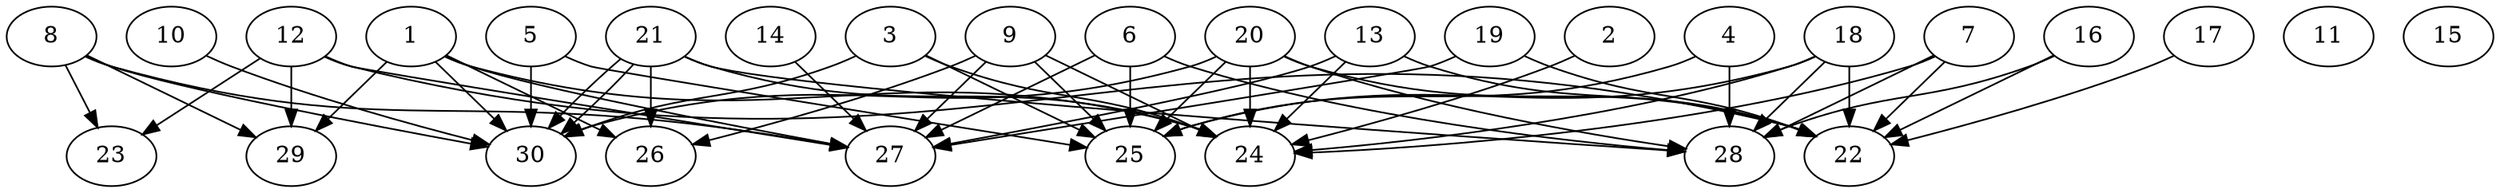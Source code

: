 // DAG automatically generated by daggen at Thu Oct  3 14:04:19 2019
// ./daggen --dot -n 30 --ccr 0.4 --fat 0.9 --regular 0.5 --density 0.5 --mindata 5242880 --maxdata 52428800 
digraph G {
  1 [size="21829120", alpha="0.07", expect_size="8731648"] 
  1 -> 24 [size ="8731648"]
  1 -> 26 [size ="8731648"]
  1 -> 27 [size ="8731648"]
  1 -> 29 [size ="8731648"]
  1 -> 30 [size ="8731648"]
  2 [size="25333760", alpha="0.08", expect_size="10133504"] 
  2 -> 24 [size ="10133504"]
  3 [size="75491840", alpha="0.13", expect_size="30196736"] 
  3 -> 24 [size ="30196736"]
  3 -> 25 [size ="30196736"]
  3 -> 30 [size ="30196736"]
  4 [size="84154880", alpha="0.20", expect_size="33661952"] 
  4 -> 25 [size ="33661952"]
  4 -> 28 [size ="33661952"]
  5 [size="68764160", alpha="0.19", expect_size="27505664"] 
  5 -> 25 [size ="27505664"]
  5 -> 30 [size ="27505664"]
  6 [size="65479680", alpha="0.05", expect_size="26191872"] 
  6 -> 25 [size ="26191872"]
  6 -> 27 [size ="26191872"]
  6 -> 28 [size ="26191872"]
  7 [size="124856320", alpha="0.12", expect_size="49942528"] 
  7 -> 22 [size ="49942528"]
  7 -> 24 [size ="49942528"]
  7 -> 28 [size ="49942528"]
  8 [size="80360960", alpha="0.10", expect_size="32144384"] 
  8 -> 23 [size ="32144384"]
  8 -> 27 [size ="32144384"]
  8 -> 29 [size ="32144384"]
  8 -> 30 [size ="32144384"]
  9 [size="68689920", alpha="0.18", expect_size="27475968"] 
  9 -> 24 [size ="27475968"]
  9 -> 25 [size ="27475968"]
  9 -> 26 [size ="27475968"]
  9 -> 27 [size ="27475968"]
  10 [size="18600960", alpha="0.08", expect_size="7440384"] 
  10 -> 30 [size ="7440384"]
  11 [size="67409920", alpha="0.03", expect_size="26963968"] 
  12 [size="106613760", alpha="0.03", expect_size="42645504"] 
  12 -> 22 [size ="42645504"]
  12 -> 23 [size ="42645504"]
  12 -> 27 [size ="42645504"]
  12 -> 29 [size ="42645504"]
  13 [size="36992000", alpha="0.12", expect_size="14796800"] 
  13 -> 22 [size ="14796800"]
  13 -> 24 [size ="14796800"]
  13 -> 27 [size ="14796800"]
  14 [size="114483200", alpha="0.09", expect_size="45793280"] 
  14 -> 27 [size ="45793280"]
  15 [size="113364480", alpha="0.13", expect_size="45345792"] 
  16 [size="105656320", alpha="0.09", expect_size="42262528"] 
  16 -> 22 [size ="42262528"]
  16 -> 28 [size ="42262528"]
  17 [size="15109120", alpha="0.04", expect_size="6043648"] 
  17 -> 22 [size ="6043648"]
  18 [size="86906880", alpha="0.12", expect_size="34762752"] 
  18 -> 22 [size ="34762752"]
  18 -> 24 [size ="34762752"]
  18 -> 25 [size ="34762752"]
  18 -> 28 [size ="34762752"]
  19 [size="25082880", alpha="0.11", expect_size="10033152"] 
  19 -> 22 [size ="10033152"]
  19 -> 27 [size ="10033152"]
  20 [size="130273280", alpha="0.17", expect_size="52109312"] 
  20 -> 22 [size ="52109312"]
  20 -> 24 [size ="52109312"]
  20 -> 25 [size ="52109312"]
  20 -> 28 [size ="52109312"]
  20 -> 30 [size ="52109312"]
  21 [size="60316160", alpha="0.05", expect_size="24126464"] 
  21 -> 24 [size ="24126464"]
  21 -> 26 [size ="24126464"]
  21 -> 28 [size ="24126464"]
  21 -> 30 [size ="24126464"]
  21 -> 30 [size ="24126464"]
  22 [size="76933120", alpha="0.15", expect_size="30773248"] 
  23 [size="92661760", alpha="0.16", expect_size="37064704"] 
  24 [size="45291520", alpha="0.08", expect_size="18116608"] 
  25 [size="100938240", alpha="0.10", expect_size="40375296"] 
  26 [size="57640960", alpha="0.01", expect_size="23056384"] 
  27 [size="111644160", alpha="0.11", expect_size="44657664"] 
  28 [size="15201280", alpha="0.12", expect_size="6080512"] 
  29 [size="88396800", alpha="0.03", expect_size="35358720"] 
  30 [size="34058240", alpha="0.15", expect_size="13623296"] 
}
